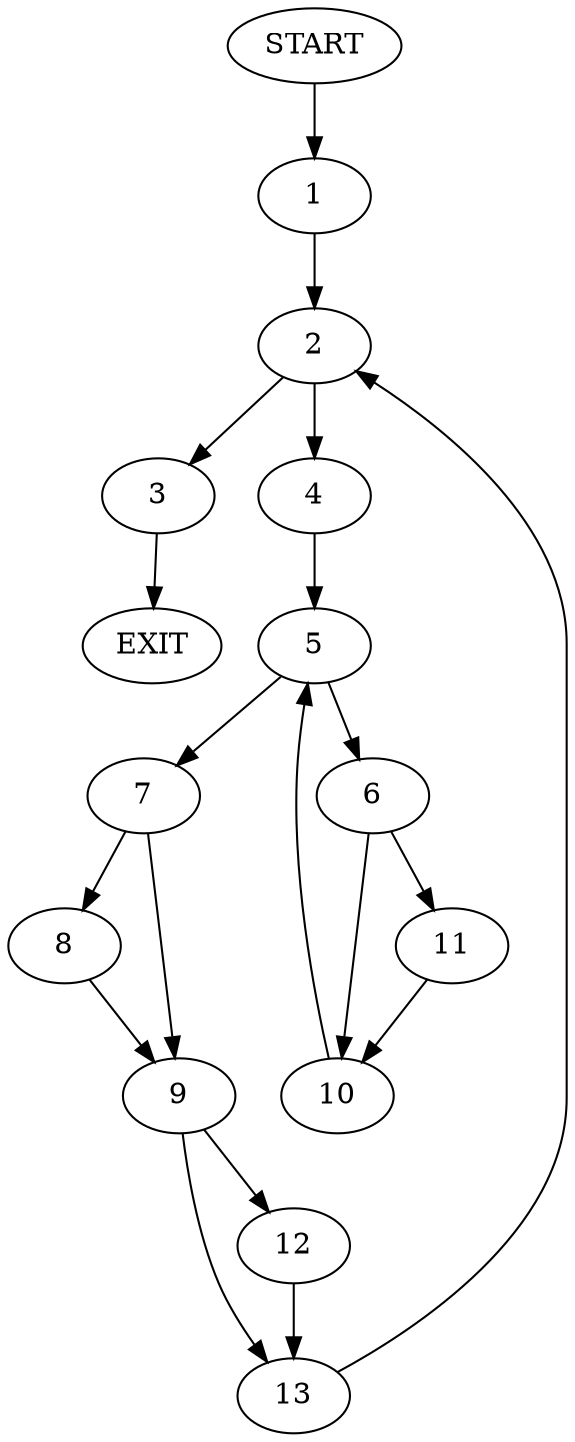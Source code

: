 digraph {
0 [label="START"]
14 [label="EXIT"]
0 -> 1
1 -> 2
2 -> 3
2 -> 4
3 -> 14
4 -> 5
5 -> 6
5 -> 7
7 -> 8
7 -> 9
6 -> 10
6 -> 11
11 -> 10
10 -> 5
8 -> 9
9 -> 12
9 -> 13
13 -> 2
12 -> 13
}
